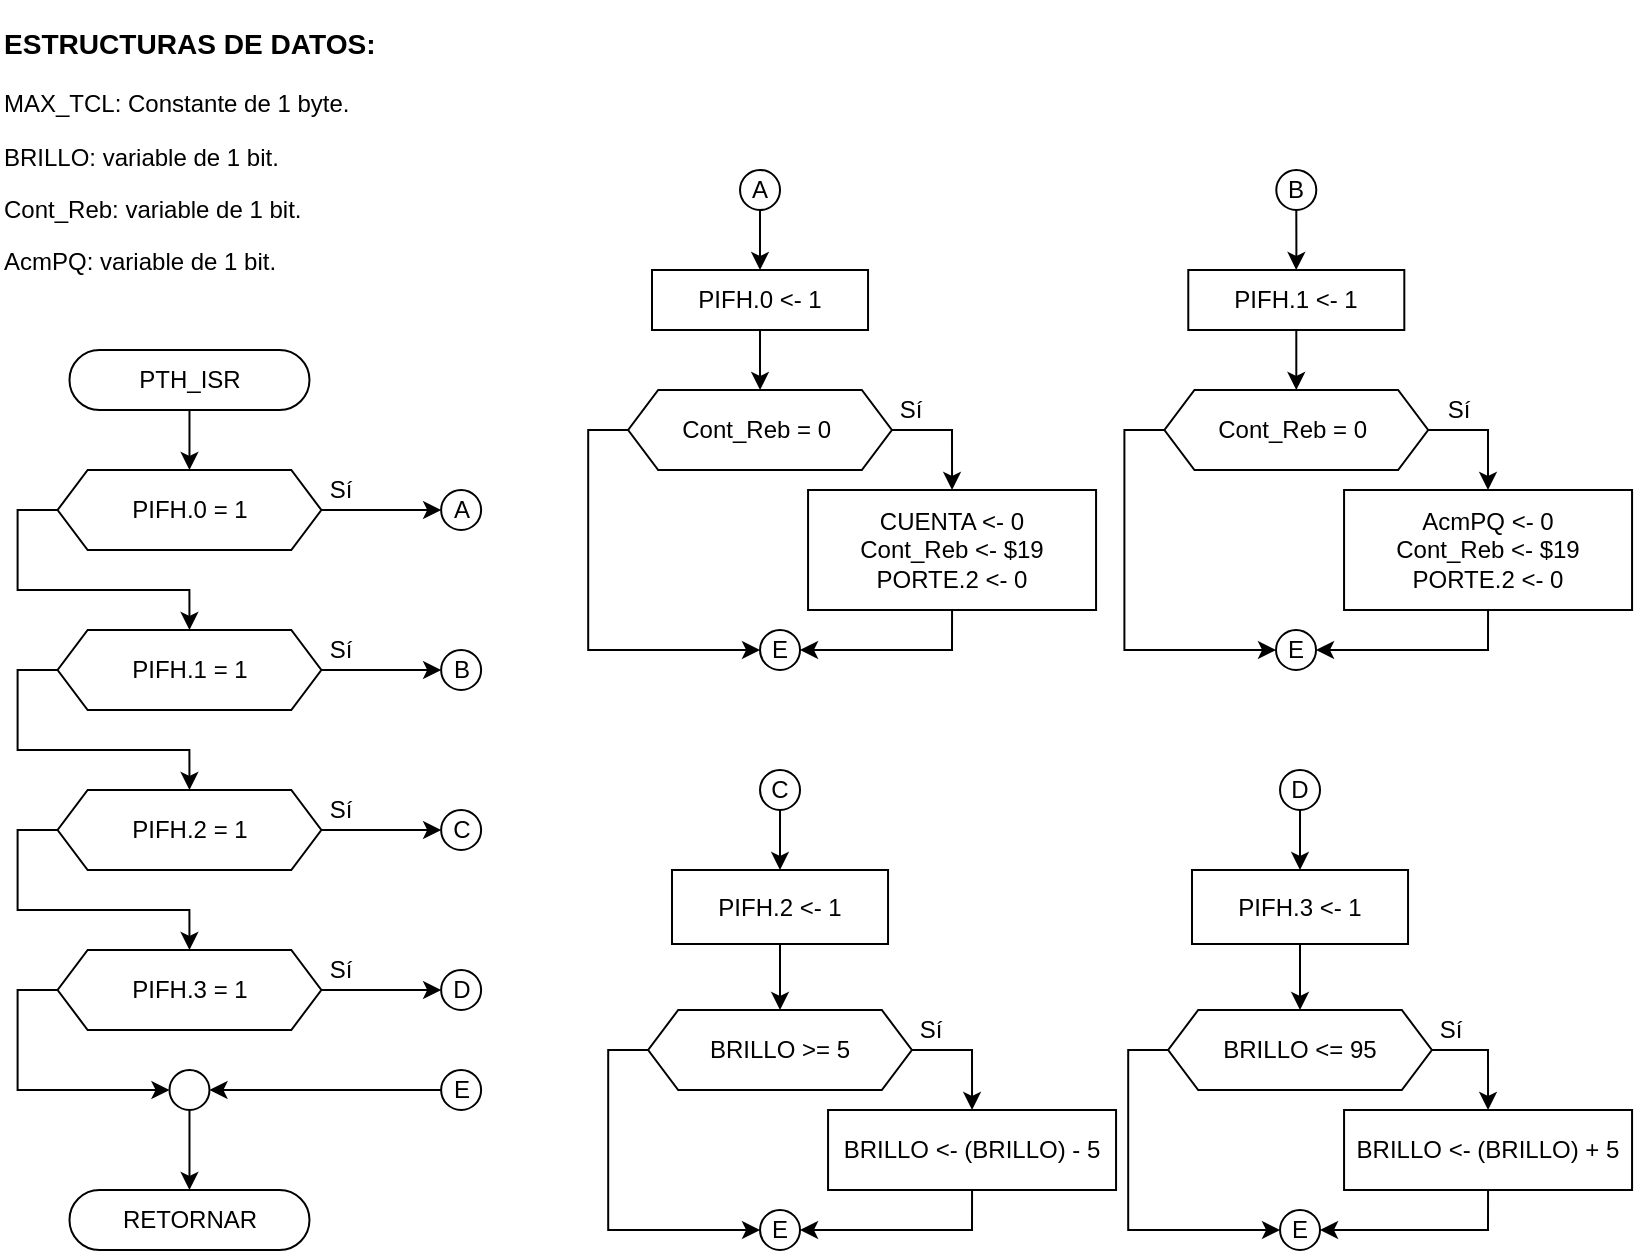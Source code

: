<mxfile version="13.3.7" type="device"><diagram id="C5RBs43oDa-KdzZeNtuy" name="Page-1"><mxGraphModel dx="609" dy="253" grid="1" gridSize="10" guides="1" tooltips="1" connect="1" arrows="1" fold="1" page="1" pageScale="1" pageWidth="827" pageHeight="1169" math="0" shadow="0"><root><mxCell id="WIyWlLk6GJQsqaUBKTNV-0"/><mxCell id="WIyWlLk6GJQsqaUBKTNV-1" parent="WIyWlLk6GJQsqaUBKTNV-0"/><mxCell id="V8JhlMdnDmEjLcllJ-FL-13" style="edgeStyle=orthogonalEdgeStyle;rounded=0;orthogonalLoop=1;jettySize=auto;html=1;exitX=0.5;exitY=1;exitDx=0;exitDy=0;entryX=0.5;entryY=0;entryDx=0;entryDy=0;" edge="1" parent="WIyWlLk6GJQsqaUBKTNV-1" source="VBgMeIKcnRayImwUcUBR-1" target="V8JhlMdnDmEjLcllJ-FL-0"><mxGeometry relative="1" as="geometry"/></mxCell><mxCell id="VBgMeIKcnRayImwUcUBR-1" value="PTH_ISR" style="rounded=1;whiteSpace=wrap;html=1;fontSize=12;glass=0;strokeWidth=1;shadow=0;arcSize=50;" parent="WIyWlLk6GJQsqaUBKTNV-1" vertex="1"><mxGeometry x="39.74" y="210" width="120" height="30" as="geometry"/></mxCell><mxCell id="V8JhlMdnDmEjLcllJ-FL-57" style="edgeStyle=orthogonalEdgeStyle;rounded=0;orthogonalLoop=1;jettySize=auto;html=1;exitX=0;exitY=0.5;exitDx=0;exitDy=0;entryX=0;entryY=0.5;entryDx=0;entryDy=0;" edge="1" parent="WIyWlLk6GJQsqaUBKTNV-1" source="VBgMeIKcnRayImwUcUBR-6" target="V8JhlMdnDmEjLcllJ-FL-15"><mxGeometry relative="1" as="geometry"/></mxCell><mxCell id="V8JhlMdnDmEjLcllJ-FL-61" style="edgeStyle=orthogonalEdgeStyle;rounded=0;orthogonalLoop=1;jettySize=auto;html=1;exitX=1;exitY=0.5;exitDx=0;exitDy=0;entryX=0.5;entryY=0;entryDx=0;entryDy=0;" edge="1" parent="WIyWlLk6GJQsqaUBKTNV-1" source="VBgMeIKcnRayImwUcUBR-6" target="V8JhlMdnDmEjLcllJ-FL-53"><mxGeometry relative="1" as="geometry"/></mxCell><mxCell id="VBgMeIKcnRayImwUcUBR-6" value="Cont_Reb = 0&amp;nbsp;" style="shape=hexagon;perimeter=hexagonPerimeter2;whiteSpace=wrap;html=1;size=0.114;" parent="WIyWlLk6GJQsqaUBKTNV-1" vertex="1"><mxGeometry x="319.07" y="230" width="131.88" height="40" as="geometry"/></mxCell><mxCell id="VBgMeIKcnRayImwUcUBR-20" value="Sí" style="text;html=1;align=center;verticalAlign=middle;resizable=0;points=[];autosize=1;" parent="WIyWlLk6GJQsqaUBKTNV-1" vertex="1"><mxGeometry x="445.01" y="230" width="30" height="20" as="geometry"/></mxCell><mxCell id="VBgMeIKcnRayImwUcUBR-21" value="&lt;h3 style=&quot;text-align: center&quot;&gt;ESTRUCTURAS DE DATOS:&lt;/h3&gt;&lt;p&gt;MAX_TCL: Constante de 1 byte.&lt;/p&gt;&lt;p&gt;BRILLO: variable de 1 bit.&lt;/p&gt;&lt;p&gt;Cont_Reb: variable de 1 bit.&lt;/p&gt;&lt;p&gt;AcmPQ: variable de 1 bit.&lt;/p&gt;&lt;p&gt;&lt;/p&gt;" style="text;html=1;strokeColor=none;fillColor=none;align=left;verticalAlign=middle;whiteSpace=wrap;rounded=0;" parent="WIyWlLk6GJQsqaUBKTNV-1" vertex="1"><mxGeometry x="5.0" y="50" width="204.74" height="120" as="geometry"/></mxCell><mxCell id="V8JhlMdnDmEjLcllJ-FL-12" style="edgeStyle=orthogonalEdgeStyle;rounded=0;orthogonalLoop=1;jettySize=auto;html=1;exitX=0;exitY=0.5;exitDx=0;exitDy=0;entryX=0.5;entryY=0;entryDx=0;entryDy=0;" edge="1" parent="WIyWlLk6GJQsqaUBKTNV-1" source="V8JhlMdnDmEjLcllJ-FL-0" target="V8JhlMdnDmEjLcllJ-FL-3"><mxGeometry relative="1" as="geometry"/></mxCell><mxCell id="V8JhlMdnDmEjLcllJ-FL-24" style="edgeStyle=orthogonalEdgeStyle;rounded=0;orthogonalLoop=1;jettySize=auto;html=1;exitX=1;exitY=0.5;exitDx=0;exitDy=0;entryX=0;entryY=0.5;entryDx=0;entryDy=0;" edge="1" parent="WIyWlLk6GJQsqaUBKTNV-1" source="V8JhlMdnDmEjLcllJ-FL-0" target="V8JhlMdnDmEjLcllJ-FL-23"><mxGeometry relative="1" as="geometry"/></mxCell><mxCell id="V8JhlMdnDmEjLcllJ-FL-0" value="PIFH.0 = 1" style="shape=hexagon;perimeter=hexagonPerimeter2;whiteSpace=wrap;html=1;size=0.114;" vertex="1" parent="WIyWlLk6GJQsqaUBKTNV-1"><mxGeometry x="33.8" y="270" width="131.88" height="40" as="geometry"/></mxCell><mxCell id="V8JhlMdnDmEjLcllJ-FL-11" style="edgeStyle=orthogonalEdgeStyle;rounded=0;orthogonalLoop=1;jettySize=auto;html=1;exitX=0;exitY=0.5;exitDx=0;exitDy=0;entryX=0.5;entryY=0;entryDx=0;entryDy=0;" edge="1" parent="WIyWlLk6GJQsqaUBKTNV-1" source="V8JhlMdnDmEjLcllJ-FL-3" target="V8JhlMdnDmEjLcllJ-FL-5"><mxGeometry relative="1" as="geometry"/></mxCell><mxCell id="V8JhlMdnDmEjLcllJ-FL-29" style="edgeStyle=orthogonalEdgeStyle;rounded=0;orthogonalLoop=1;jettySize=auto;html=1;exitX=1;exitY=0.5;exitDx=0;exitDy=0;entryX=0;entryY=0.5;entryDx=0;entryDy=0;" edge="1" parent="WIyWlLk6GJQsqaUBKTNV-1" source="V8JhlMdnDmEjLcllJ-FL-3" target="V8JhlMdnDmEjLcllJ-FL-25"><mxGeometry relative="1" as="geometry"/></mxCell><mxCell id="V8JhlMdnDmEjLcllJ-FL-3" value="PIFH.1 = 1" style="shape=hexagon;perimeter=hexagonPerimeter2;whiteSpace=wrap;html=1;size=0.114;" vertex="1" parent="WIyWlLk6GJQsqaUBKTNV-1"><mxGeometry x="33.8" y="350" width="131.88" height="40" as="geometry"/></mxCell><mxCell id="V8JhlMdnDmEjLcllJ-FL-10" style="edgeStyle=orthogonalEdgeStyle;rounded=0;orthogonalLoop=1;jettySize=auto;html=1;exitX=0;exitY=0.5;exitDx=0;exitDy=0;entryX=0.5;entryY=0;entryDx=0;entryDy=0;" edge="1" parent="WIyWlLk6GJQsqaUBKTNV-1" source="V8JhlMdnDmEjLcllJ-FL-5" target="V8JhlMdnDmEjLcllJ-FL-7"><mxGeometry relative="1" as="geometry"/></mxCell><mxCell id="V8JhlMdnDmEjLcllJ-FL-31" style="edgeStyle=orthogonalEdgeStyle;rounded=0;orthogonalLoop=1;jettySize=auto;html=1;exitX=1;exitY=0.5;exitDx=0;exitDy=0;entryX=0;entryY=0.5;entryDx=0;entryDy=0;" edge="1" parent="WIyWlLk6GJQsqaUBKTNV-1" source="V8JhlMdnDmEjLcllJ-FL-5" target="V8JhlMdnDmEjLcllJ-FL-30"><mxGeometry relative="1" as="geometry"/></mxCell><mxCell id="V8JhlMdnDmEjLcllJ-FL-5" value="PIFH.2 = 1" style="shape=hexagon;perimeter=hexagonPerimeter2;whiteSpace=wrap;html=1;size=0.114;" vertex="1" parent="WIyWlLk6GJQsqaUBKTNV-1"><mxGeometry x="33.8" y="430" width="131.88" height="40" as="geometry"/></mxCell><mxCell id="V8JhlMdnDmEjLcllJ-FL-33" style="edgeStyle=orthogonalEdgeStyle;rounded=0;orthogonalLoop=1;jettySize=auto;html=1;exitX=1;exitY=0.5;exitDx=0;exitDy=0;entryX=0;entryY=0.5;entryDx=0;entryDy=0;" edge="1" parent="WIyWlLk6GJQsqaUBKTNV-1" source="V8JhlMdnDmEjLcllJ-FL-7" target="V8JhlMdnDmEjLcllJ-FL-32"><mxGeometry relative="1" as="geometry"/></mxCell><mxCell id="V8JhlMdnDmEjLcllJ-FL-117" style="edgeStyle=orthogonalEdgeStyle;rounded=0;orthogonalLoop=1;jettySize=auto;html=1;exitX=0;exitY=0.5;exitDx=0;exitDy=0;entryX=0;entryY=0.5;entryDx=0;entryDy=0;" edge="1" parent="WIyWlLk6GJQsqaUBKTNV-1" source="V8JhlMdnDmEjLcllJ-FL-7" target="V8JhlMdnDmEjLcllJ-FL-36"><mxGeometry relative="1" as="geometry"/></mxCell><mxCell id="V8JhlMdnDmEjLcllJ-FL-7" value="PIFH.3 = 1" style="shape=hexagon;perimeter=hexagonPerimeter2;whiteSpace=wrap;html=1;size=0.114;" vertex="1" parent="WIyWlLk6GJQsqaUBKTNV-1"><mxGeometry x="33.8" y="510" width="131.88" height="40" as="geometry"/></mxCell><mxCell id="V8JhlMdnDmEjLcllJ-FL-15" value="E" style="ellipse;whiteSpace=wrap;html=1;aspect=fixed;" vertex="1" parent="WIyWlLk6GJQsqaUBKTNV-1"><mxGeometry x="385.01" y="350" width="20" height="20" as="geometry"/></mxCell><mxCell id="V8JhlMdnDmEjLcllJ-FL-92" style="edgeStyle=orthogonalEdgeStyle;rounded=0;orthogonalLoop=1;jettySize=auto;html=1;exitX=0.5;exitY=1;exitDx=0;exitDy=0;entryX=0.5;entryY=0;entryDx=0;entryDy=0;" edge="1" parent="WIyWlLk6GJQsqaUBKTNV-1" source="V8JhlMdnDmEjLcllJ-FL-21" target="V8JhlMdnDmEjLcllJ-FL-88"><mxGeometry relative="1" as="geometry"/></mxCell><mxCell id="V8JhlMdnDmEjLcllJ-FL-21" value="A" style="ellipse;whiteSpace=wrap;html=1;aspect=fixed;" vertex="1" parent="WIyWlLk6GJQsqaUBKTNV-1"><mxGeometry x="375.01" y="120" width="20" height="20" as="geometry"/></mxCell><mxCell id="V8JhlMdnDmEjLcllJ-FL-23" value="A" style="ellipse;whiteSpace=wrap;html=1;aspect=fixed;" vertex="1" parent="WIyWlLk6GJQsqaUBKTNV-1"><mxGeometry x="225.56" y="280" width="20" height="20" as="geometry"/></mxCell><mxCell id="V8JhlMdnDmEjLcllJ-FL-25" value="B" style="ellipse;whiteSpace=wrap;html=1;aspect=fixed;" vertex="1" parent="WIyWlLk6GJQsqaUBKTNV-1"><mxGeometry x="225.56" y="360" width="20" height="20" as="geometry"/></mxCell><mxCell id="V8JhlMdnDmEjLcllJ-FL-30" value="C" style="ellipse;whiteSpace=wrap;html=1;aspect=fixed;" vertex="1" parent="WIyWlLk6GJQsqaUBKTNV-1"><mxGeometry x="225.56" y="440" width="20" height="20" as="geometry"/></mxCell><mxCell id="V8JhlMdnDmEjLcllJ-FL-32" value="D" style="ellipse;whiteSpace=wrap;html=1;aspect=fixed;" vertex="1" parent="WIyWlLk6GJQsqaUBKTNV-1"><mxGeometry x="225.56" y="520" width="20" height="20" as="geometry"/></mxCell><mxCell id="V8JhlMdnDmEjLcllJ-FL-34" value="RETORNAR" style="rounded=1;whiteSpace=wrap;html=1;fontSize=12;glass=0;strokeWidth=1;shadow=0;arcSize=50;" vertex="1" parent="WIyWlLk6GJQsqaUBKTNV-1"><mxGeometry x="39.74" y="630" width="120" height="30" as="geometry"/></mxCell><mxCell id="V8JhlMdnDmEjLcllJ-FL-38" style="edgeStyle=orthogonalEdgeStyle;rounded=0;orthogonalLoop=1;jettySize=auto;html=1;exitX=0.5;exitY=1;exitDx=0;exitDy=0;" edge="1" parent="WIyWlLk6GJQsqaUBKTNV-1" source="V8JhlMdnDmEjLcllJ-FL-36" target="V8JhlMdnDmEjLcllJ-FL-34"><mxGeometry relative="1" as="geometry"/></mxCell><mxCell id="V8JhlMdnDmEjLcllJ-FL-36" value="" style="ellipse;whiteSpace=wrap;html=1;aspect=fixed;" vertex="1" parent="WIyWlLk6GJQsqaUBKTNV-1"><mxGeometry x="89.74" y="570" width="20" height="20" as="geometry"/></mxCell><mxCell id="V8JhlMdnDmEjLcllJ-FL-43" style="edgeStyle=orthogonalEdgeStyle;rounded=0;orthogonalLoop=1;jettySize=auto;html=1;exitX=0;exitY=0.5;exitDx=0;exitDy=0;entryX=1;entryY=0.5;entryDx=0;entryDy=0;" edge="1" parent="WIyWlLk6GJQsqaUBKTNV-1" source="V8JhlMdnDmEjLcllJ-FL-39" target="V8JhlMdnDmEjLcllJ-FL-36"><mxGeometry relative="1" as="geometry"/></mxCell><mxCell id="V8JhlMdnDmEjLcllJ-FL-39" value="E" style="ellipse;whiteSpace=wrap;html=1;aspect=fixed;" vertex="1" parent="WIyWlLk6GJQsqaUBKTNV-1"><mxGeometry x="225.56" y="570" width="20" height="20" as="geometry"/></mxCell><mxCell id="V8JhlMdnDmEjLcllJ-FL-65" style="edgeStyle=orthogonalEdgeStyle;rounded=0;orthogonalLoop=1;jettySize=auto;html=1;exitX=0;exitY=0.5;exitDx=0;exitDy=0;entryX=0;entryY=0.5;entryDx=0;entryDy=0;" edge="1" parent="WIyWlLk6GJQsqaUBKTNV-1" source="V8JhlMdnDmEjLcllJ-FL-46" target="V8JhlMdnDmEjLcllJ-FL-50"><mxGeometry relative="1" as="geometry"/></mxCell><mxCell id="V8JhlMdnDmEjLcllJ-FL-67" style="edgeStyle=orthogonalEdgeStyle;rounded=0;orthogonalLoop=1;jettySize=auto;html=1;exitX=1;exitY=0.5;exitDx=0;exitDy=0;" edge="1" parent="WIyWlLk6GJQsqaUBKTNV-1" source="V8JhlMdnDmEjLcllJ-FL-46" target="V8JhlMdnDmEjLcllJ-FL-66"><mxGeometry relative="1" as="geometry"/></mxCell><mxCell id="V8JhlMdnDmEjLcllJ-FL-46" value="Cont_Reb = 0&amp;nbsp;" style="shape=hexagon;perimeter=hexagonPerimeter2;whiteSpace=wrap;html=1;size=0.114;" vertex="1" parent="WIyWlLk6GJQsqaUBKTNV-1"><mxGeometry x="587.21" y="230" width="131.88" height="40" as="geometry"/></mxCell><mxCell id="V8JhlMdnDmEjLcllJ-FL-49" value="Sí" style="text;html=1;align=center;verticalAlign=middle;resizable=0;points=[];autosize=1;" vertex="1" parent="WIyWlLk6GJQsqaUBKTNV-1"><mxGeometry x="719.09" y="230" width="30" height="20" as="geometry"/></mxCell><mxCell id="V8JhlMdnDmEjLcllJ-FL-50" value="E" style="ellipse;whiteSpace=wrap;html=1;aspect=fixed;" vertex="1" parent="WIyWlLk6GJQsqaUBKTNV-1"><mxGeometry x="643.01" y="350" width="20" height="20" as="geometry"/></mxCell><mxCell id="V8JhlMdnDmEjLcllJ-FL-94" style="edgeStyle=orthogonalEdgeStyle;rounded=0;orthogonalLoop=1;jettySize=auto;html=1;exitX=0.5;exitY=1;exitDx=0;exitDy=0;" edge="1" parent="WIyWlLk6GJQsqaUBKTNV-1" source="V8JhlMdnDmEjLcllJ-FL-52" target="V8JhlMdnDmEjLcllJ-FL-90"><mxGeometry relative="1" as="geometry"/></mxCell><mxCell id="V8JhlMdnDmEjLcllJ-FL-52" value="B" style="ellipse;whiteSpace=wrap;html=1;aspect=fixed;" vertex="1" parent="WIyWlLk6GJQsqaUBKTNV-1"><mxGeometry x="643.15" y="120" width="20" height="20" as="geometry"/></mxCell><mxCell id="V8JhlMdnDmEjLcllJ-FL-62" style="edgeStyle=orthogonalEdgeStyle;rounded=0;orthogonalLoop=1;jettySize=auto;html=1;exitX=0.5;exitY=1;exitDx=0;exitDy=0;entryX=1;entryY=0.5;entryDx=0;entryDy=0;" edge="1" parent="WIyWlLk6GJQsqaUBKTNV-1" source="V8JhlMdnDmEjLcllJ-FL-53" target="V8JhlMdnDmEjLcllJ-FL-15"><mxGeometry relative="1" as="geometry"/></mxCell><mxCell id="V8JhlMdnDmEjLcllJ-FL-53" value="&lt;span&gt;CUENTA &amp;lt;- 0&lt;br&gt;Cont_Reb &amp;lt;- $19&lt;br&gt;PORTE.2 &amp;lt;- 0&lt;br&gt;&lt;/span&gt;" style="rounded=0;whiteSpace=wrap;html=1;" vertex="1" parent="WIyWlLk6GJQsqaUBKTNV-1"><mxGeometry x="409.03" y="280" width="144" height="60" as="geometry"/></mxCell><mxCell id="V8JhlMdnDmEjLcllJ-FL-68" style="edgeStyle=orthogonalEdgeStyle;rounded=0;orthogonalLoop=1;jettySize=auto;html=1;exitX=0.5;exitY=1;exitDx=0;exitDy=0;entryX=1;entryY=0.5;entryDx=0;entryDy=0;" edge="1" parent="WIyWlLk6GJQsqaUBKTNV-1" source="V8JhlMdnDmEjLcllJ-FL-66" target="V8JhlMdnDmEjLcllJ-FL-50"><mxGeometry relative="1" as="geometry"/></mxCell><mxCell id="V8JhlMdnDmEjLcllJ-FL-66" value="&lt;span&gt;AcmPQ &amp;lt;- 0&lt;br&gt;Cont_Reb &amp;lt;- $19&lt;br&gt;PORTE.2 &amp;lt;- 0&lt;br&gt;&lt;/span&gt;" style="rounded=0;whiteSpace=wrap;html=1;" vertex="1" parent="WIyWlLk6GJQsqaUBKTNV-1"><mxGeometry x="677.03" y="280" width="144" height="60" as="geometry"/></mxCell><mxCell id="V8JhlMdnDmEjLcllJ-FL-79" style="edgeStyle=orthogonalEdgeStyle;rounded=0;orthogonalLoop=1;jettySize=auto;html=1;exitX=0;exitY=0.5;exitDx=0;exitDy=0;entryX=0;entryY=0.5;entryDx=0;entryDy=0;" edge="1" parent="WIyWlLk6GJQsqaUBKTNV-1" source="V8JhlMdnDmEjLcllJ-FL-81" target="V8JhlMdnDmEjLcllJ-FL-83"><mxGeometry relative="1" as="geometry"/></mxCell><mxCell id="V8JhlMdnDmEjLcllJ-FL-80" style="edgeStyle=orthogonalEdgeStyle;rounded=0;orthogonalLoop=1;jettySize=auto;html=1;exitX=1;exitY=0.5;exitDx=0;exitDy=0;entryX=0.5;entryY=0;entryDx=0;entryDy=0;" edge="1" parent="WIyWlLk6GJQsqaUBKTNV-1" source="V8JhlMdnDmEjLcllJ-FL-81" target="V8JhlMdnDmEjLcllJ-FL-87"><mxGeometry relative="1" as="geometry"/></mxCell><mxCell id="V8JhlMdnDmEjLcllJ-FL-81" value="BRILLO &amp;gt;= 5" style="shape=hexagon;perimeter=hexagonPerimeter2;whiteSpace=wrap;html=1;size=0.114;" vertex="1" parent="WIyWlLk6GJQsqaUBKTNV-1"><mxGeometry x="329.07" y="540" width="131.88" height="40" as="geometry"/></mxCell><mxCell id="V8JhlMdnDmEjLcllJ-FL-82" value="Sí" style="text;html=1;align=center;verticalAlign=middle;resizable=0;points=[];autosize=1;" vertex="1" parent="WIyWlLk6GJQsqaUBKTNV-1"><mxGeometry x="455.01" y="540" width="30" height="20" as="geometry"/></mxCell><mxCell id="V8JhlMdnDmEjLcllJ-FL-83" value="E" style="ellipse;whiteSpace=wrap;html=1;aspect=fixed;" vertex="1" parent="WIyWlLk6GJQsqaUBKTNV-1"><mxGeometry x="385.01" y="640" width="20" height="20" as="geometry"/></mxCell><mxCell id="V8JhlMdnDmEjLcllJ-FL-97" style="edgeStyle=orthogonalEdgeStyle;rounded=0;orthogonalLoop=1;jettySize=auto;html=1;exitX=0.5;exitY=1;exitDx=0;exitDy=0;" edge="1" parent="WIyWlLk6GJQsqaUBKTNV-1" source="V8JhlMdnDmEjLcllJ-FL-85" target="V8JhlMdnDmEjLcllJ-FL-96"><mxGeometry relative="1" as="geometry"/></mxCell><mxCell id="V8JhlMdnDmEjLcllJ-FL-85" value="C" style="ellipse;whiteSpace=wrap;html=1;aspect=fixed;" vertex="1" parent="WIyWlLk6GJQsqaUBKTNV-1"><mxGeometry x="385.01" y="420" width="20" height="20" as="geometry"/></mxCell><mxCell id="V8JhlMdnDmEjLcllJ-FL-86" style="edgeStyle=orthogonalEdgeStyle;rounded=0;orthogonalLoop=1;jettySize=auto;html=1;exitX=0.5;exitY=1;exitDx=0;exitDy=0;entryX=1;entryY=0.5;entryDx=0;entryDy=0;" edge="1" parent="WIyWlLk6GJQsqaUBKTNV-1" source="V8JhlMdnDmEjLcllJ-FL-87" target="V8JhlMdnDmEjLcllJ-FL-83"><mxGeometry relative="1" as="geometry"/></mxCell><mxCell id="V8JhlMdnDmEjLcllJ-FL-87" value="&lt;span&gt;BRILLO &amp;lt;- (BRILLO) - 5&lt;br&gt;&lt;/span&gt;" style="rounded=0;whiteSpace=wrap;html=1;" vertex="1" parent="WIyWlLk6GJQsqaUBKTNV-1"><mxGeometry x="419.03" y="590" width="144" height="40" as="geometry"/></mxCell><mxCell id="V8JhlMdnDmEjLcllJ-FL-93" style="edgeStyle=orthogonalEdgeStyle;rounded=0;orthogonalLoop=1;jettySize=auto;html=1;exitX=0.5;exitY=1;exitDx=0;exitDy=0;" edge="1" parent="WIyWlLk6GJQsqaUBKTNV-1" source="V8JhlMdnDmEjLcllJ-FL-88" target="VBgMeIKcnRayImwUcUBR-6"><mxGeometry relative="1" as="geometry"/></mxCell><mxCell id="V8JhlMdnDmEjLcllJ-FL-88" value="&lt;span&gt;PIFH.0 &amp;lt;- 1&lt;br&gt;&lt;/span&gt;" style="rounded=0;whiteSpace=wrap;html=1;" vertex="1" parent="WIyWlLk6GJQsqaUBKTNV-1"><mxGeometry x="331" y="170" width="108.02" height="30" as="geometry"/></mxCell><mxCell id="V8JhlMdnDmEjLcllJ-FL-95" style="edgeStyle=orthogonalEdgeStyle;rounded=0;orthogonalLoop=1;jettySize=auto;html=1;exitX=0.5;exitY=1;exitDx=0;exitDy=0;entryX=0.5;entryY=0;entryDx=0;entryDy=0;" edge="1" parent="WIyWlLk6GJQsqaUBKTNV-1" source="V8JhlMdnDmEjLcllJ-FL-90" target="V8JhlMdnDmEjLcllJ-FL-46"><mxGeometry relative="1" as="geometry"/></mxCell><mxCell id="V8JhlMdnDmEjLcllJ-FL-90" value="&lt;span&gt;PIFH.1 &amp;lt;- 1&lt;br&gt;&lt;/span&gt;" style="rounded=0;whiteSpace=wrap;html=1;" vertex="1" parent="WIyWlLk6GJQsqaUBKTNV-1"><mxGeometry x="599.14" y="170" width="108.02" height="30" as="geometry"/></mxCell><mxCell id="V8JhlMdnDmEjLcllJ-FL-99" style="edgeStyle=orthogonalEdgeStyle;rounded=0;orthogonalLoop=1;jettySize=auto;html=1;exitX=0.5;exitY=1;exitDx=0;exitDy=0;entryX=0.5;entryY=0;entryDx=0;entryDy=0;" edge="1" parent="WIyWlLk6GJQsqaUBKTNV-1" source="V8JhlMdnDmEjLcllJ-FL-96" target="V8JhlMdnDmEjLcllJ-FL-81"><mxGeometry relative="1" as="geometry"/></mxCell><mxCell id="V8JhlMdnDmEjLcllJ-FL-96" value="&lt;span&gt;PIFH.2 &amp;lt;- 1&lt;br&gt;&lt;/span&gt;" style="rounded=0;whiteSpace=wrap;html=1;" vertex="1" parent="WIyWlLk6GJQsqaUBKTNV-1"><mxGeometry x="341" y="470" width="108.02" height="37" as="geometry"/></mxCell><mxCell id="V8JhlMdnDmEjLcllJ-FL-101" style="edgeStyle=orthogonalEdgeStyle;rounded=0;orthogonalLoop=1;jettySize=auto;html=1;exitX=0;exitY=0.5;exitDx=0;exitDy=0;entryX=0;entryY=0.5;entryDx=0;entryDy=0;" edge="1" parent="WIyWlLk6GJQsqaUBKTNV-1" source="V8JhlMdnDmEjLcllJ-FL-103" target="V8JhlMdnDmEjLcllJ-FL-105"><mxGeometry relative="1" as="geometry"/></mxCell><mxCell id="V8JhlMdnDmEjLcllJ-FL-102" style="edgeStyle=orthogonalEdgeStyle;rounded=0;orthogonalLoop=1;jettySize=auto;html=1;exitX=1;exitY=0.5;exitDx=0;exitDy=0;entryX=0.5;entryY=0;entryDx=0;entryDy=0;" edge="1" parent="WIyWlLk6GJQsqaUBKTNV-1" source="V8JhlMdnDmEjLcllJ-FL-103" target="V8JhlMdnDmEjLcllJ-FL-111"><mxGeometry relative="1" as="geometry"><mxPoint x="759.03" y="580" as="targetPoint"/></mxGeometry></mxCell><mxCell id="V8JhlMdnDmEjLcllJ-FL-103" value="BRILLO &amp;lt;= 95" style="shape=hexagon;perimeter=hexagonPerimeter2;whiteSpace=wrap;html=1;size=0.114;" vertex="1" parent="WIyWlLk6GJQsqaUBKTNV-1"><mxGeometry x="589.07" y="540" width="131.88" height="40" as="geometry"/></mxCell><mxCell id="V8JhlMdnDmEjLcllJ-FL-104" value="Sí" style="text;html=1;align=center;verticalAlign=middle;resizable=0;points=[];autosize=1;" vertex="1" parent="WIyWlLk6GJQsqaUBKTNV-1"><mxGeometry x="715.01" y="540" width="30" height="20" as="geometry"/></mxCell><mxCell id="V8JhlMdnDmEjLcllJ-FL-105" value="E" style="ellipse;whiteSpace=wrap;html=1;aspect=fixed;" vertex="1" parent="WIyWlLk6GJQsqaUBKTNV-1"><mxGeometry x="645.01" y="640" width="20" height="20" as="geometry"/></mxCell><mxCell id="V8JhlMdnDmEjLcllJ-FL-106" style="edgeStyle=orthogonalEdgeStyle;rounded=0;orthogonalLoop=1;jettySize=auto;html=1;exitX=0.5;exitY=1;exitDx=0;exitDy=0;" edge="1" parent="WIyWlLk6GJQsqaUBKTNV-1" source="V8JhlMdnDmEjLcllJ-FL-107" target="V8JhlMdnDmEjLcllJ-FL-110"><mxGeometry relative="1" as="geometry"/></mxCell><mxCell id="V8JhlMdnDmEjLcllJ-FL-107" value="D" style="ellipse;whiteSpace=wrap;html=1;aspect=fixed;" vertex="1" parent="WIyWlLk6GJQsqaUBKTNV-1"><mxGeometry x="645.01" y="420" width="20" height="20" as="geometry"/></mxCell><mxCell id="V8JhlMdnDmEjLcllJ-FL-109" style="edgeStyle=orthogonalEdgeStyle;rounded=0;orthogonalLoop=1;jettySize=auto;html=1;exitX=0.5;exitY=1;exitDx=0;exitDy=0;entryX=0.5;entryY=0;entryDx=0;entryDy=0;" edge="1" parent="WIyWlLk6GJQsqaUBKTNV-1" source="V8JhlMdnDmEjLcllJ-FL-110" target="V8JhlMdnDmEjLcllJ-FL-103"><mxGeometry relative="1" as="geometry"/></mxCell><mxCell id="V8JhlMdnDmEjLcllJ-FL-110" value="&lt;span&gt;PIFH.3 &amp;lt;- 1&lt;br&gt;&lt;/span&gt;" style="rounded=0;whiteSpace=wrap;html=1;" vertex="1" parent="WIyWlLk6GJQsqaUBKTNV-1"><mxGeometry x="601.0" y="470" width="108.02" height="37" as="geometry"/></mxCell><mxCell id="V8JhlMdnDmEjLcllJ-FL-112" style="edgeStyle=orthogonalEdgeStyle;rounded=0;orthogonalLoop=1;jettySize=auto;html=1;exitX=0.5;exitY=1;exitDx=0;exitDy=0;entryX=1;entryY=0.5;entryDx=0;entryDy=0;" edge="1" parent="WIyWlLk6GJQsqaUBKTNV-1" source="V8JhlMdnDmEjLcllJ-FL-111" target="V8JhlMdnDmEjLcllJ-FL-105"><mxGeometry relative="1" as="geometry"/></mxCell><mxCell id="V8JhlMdnDmEjLcllJ-FL-111" value="&lt;span&gt;BRILLO &amp;lt;- (BRILLO) + 5&lt;br&gt;&lt;/span&gt;" style="rounded=0;whiteSpace=wrap;html=1;" vertex="1" parent="WIyWlLk6GJQsqaUBKTNV-1"><mxGeometry x="677.03" y="590" width="144" height="40" as="geometry"/></mxCell><mxCell id="V8JhlMdnDmEjLcllJ-FL-113" value="Sí" style="text;html=1;align=center;verticalAlign=middle;resizable=0;points=[];autosize=1;" vertex="1" parent="WIyWlLk6GJQsqaUBKTNV-1"><mxGeometry x="159.74" y="270" width="30" height="20" as="geometry"/></mxCell><mxCell id="V8JhlMdnDmEjLcllJ-FL-114" value="Sí" style="text;html=1;align=center;verticalAlign=middle;resizable=0;points=[];autosize=1;" vertex="1" parent="WIyWlLk6GJQsqaUBKTNV-1"><mxGeometry x="159.74" y="350" width="30" height="20" as="geometry"/></mxCell><mxCell id="V8JhlMdnDmEjLcllJ-FL-115" value="Sí" style="text;html=1;align=center;verticalAlign=middle;resizable=0;points=[];autosize=1;" vertex="1" parent="WIyWlLk6GJQsqaUBKTNV-1"><mxGeometry x="159.74" y="430" width="30" height="20" as="geometry"/></mxCell><mxCell id="V8JhlMdnDmEjLcllJ-FL-116" value="Sí" style="text;html=1;align=center;verticalAlign=middle;resizable=0;points=[];autosize=1;" vertex="1" parent="WIyWlLk6GJQsqaUBKTNV-1"><mxGeometry x="159.74" y="510" width="30" height="20" as="geometry"/></mxCell></root></mxGraphModel></diagram></mxfile>